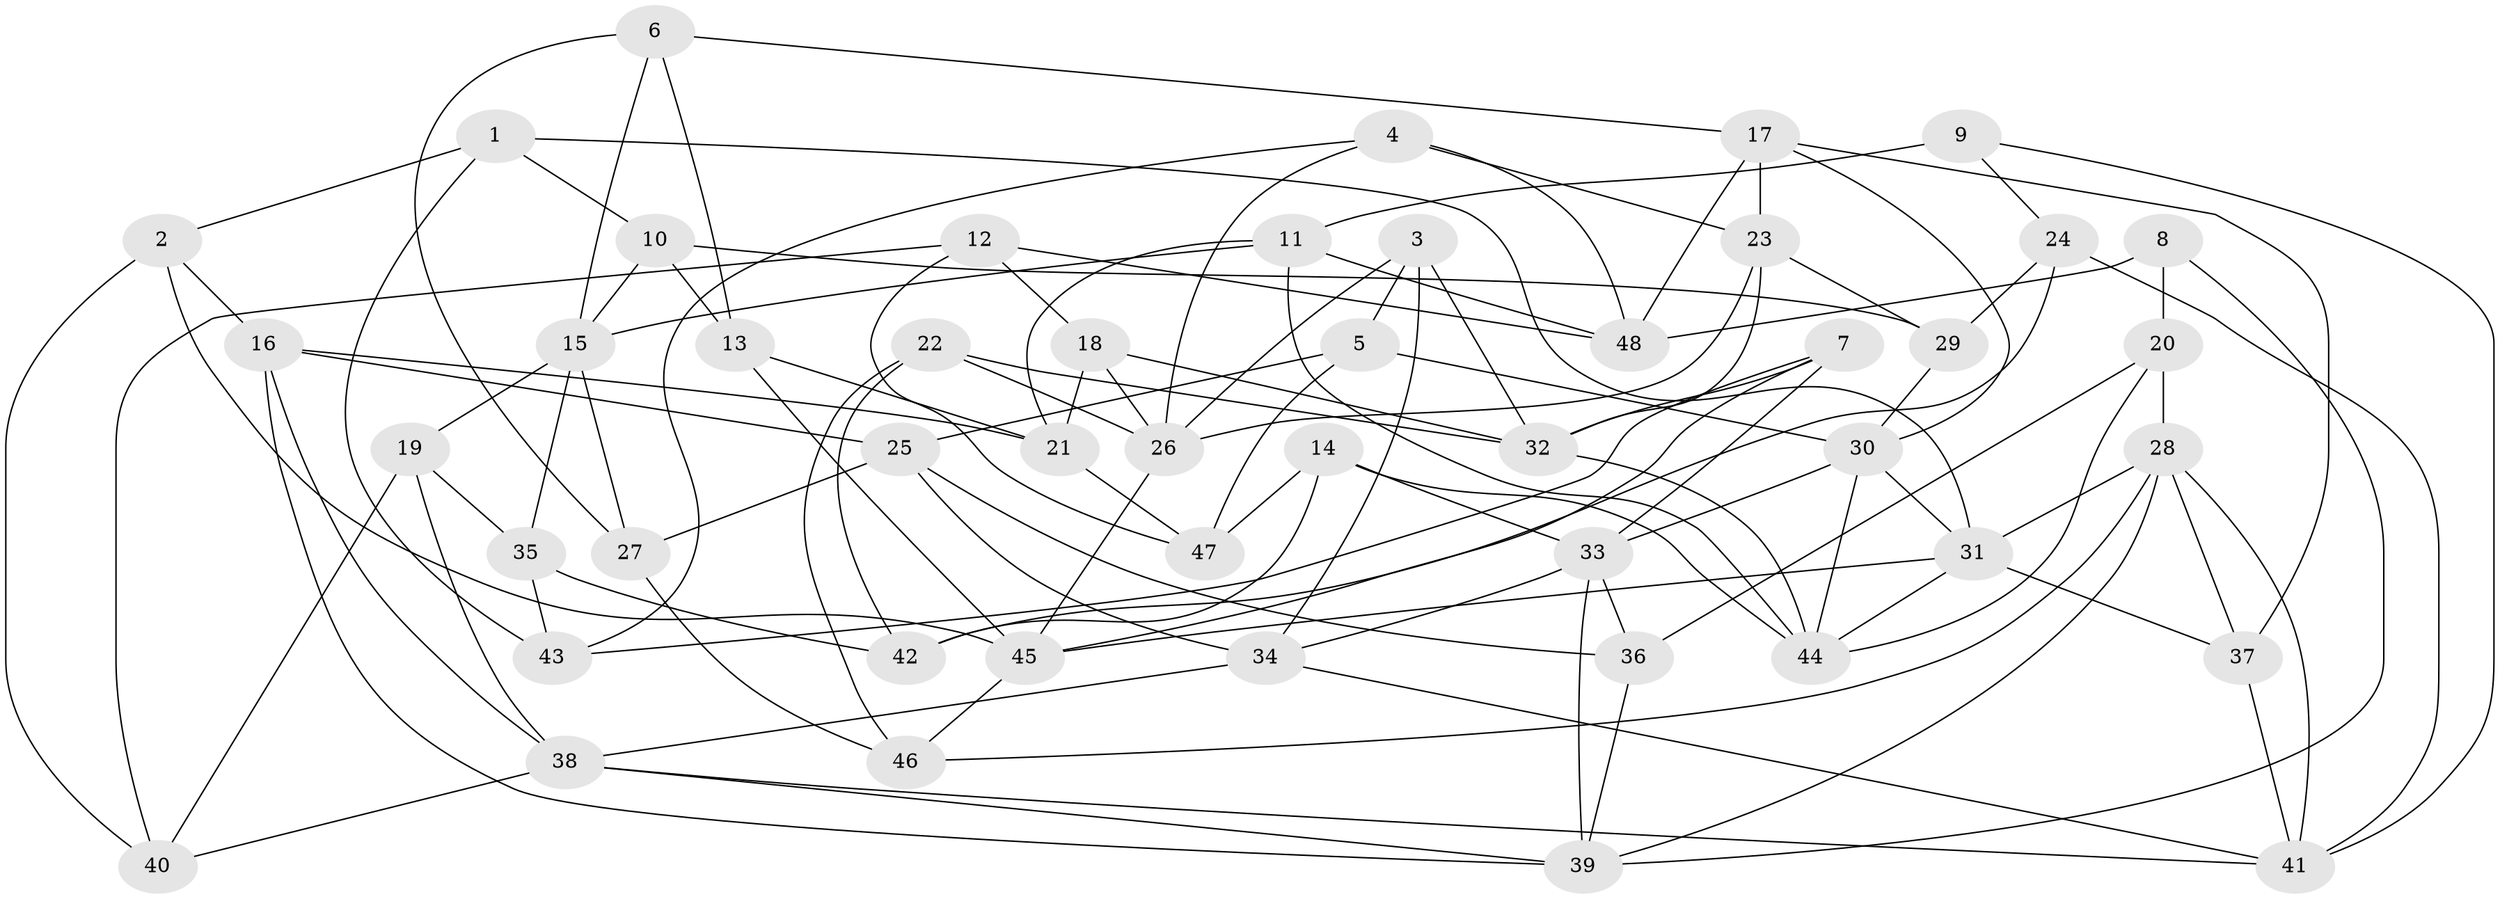 // original degree distribution, {4: 1.0}
// Generated by graph-tools (version 1.1) at 2025/38/03/04/25 23:38:06]
// undirected, 48 vertices, 111 edges
graph export_dot {
  node [color=gray90,style=filled];
  1;
  2;
  3;
  4;
  5;
  6;
  7;
  8;
  9;
  10;
  11;
  12;
  13;
  14;
  15;
  16;
  17;
  18;
  19;
  20;
  21;
  22;
  23;
  24;
  25;
  26;
  27;
  28;
  29;
  30;
  31;
  32;
  33;
  34;
  35;
  36;
  37;
  38;
  39;
  40;
  41;
  42;
  43;
  44;
  45;
  46;
  47;
  48;
  1 -- 2 [weight=1.0];
  1 -- 10 [weight=1.0];
  1 -- 31 [weight=1.0];
  1 -- 43 [weight=1.0];
  2 -- 16 [weight=1.0];
  2 -- 40 [weight=1.0];
  2 -- 45 [weight=1.0];
  3 -- 5 [weight=1.0];
  3 -- 26 [weight=1.0];
  3 -- 32 [weight=1.0];
  3 -- 34 [weight=1.0];
  4 -- 23 [weight=1.0];
  4 -- 26 [weight=1.0];
  4 -- 43 [weight=1.0];
  4 -- 48 [weight=1.0];
  5 -- 25 [weight=1.0];
  5 -- 30 [weight=1.0];
  5 -- 47 [weight=1.0];
  6 -- 13 [weight=1.0];
  6 -- 15 [weight=1.0];
  6 -- 17 [weight=1.0];
  6 -- 27 [weight=1.0];
  7 -- 32 [weight=1.0];
  7 -- 33 [weight=1.0];
  7 -- 43 [weight=1.0];
  7 -- 45 [weight=1.0];
  8 -- 20 [weight=1.0];
  8 -- 39 [weight=1.0];
  8 -- 48 [weight=2.0];
  9 -- 11 [weight=2.0];
  9 -- 24 [weight=1.0];
  9 -- 41 [weight=1.0];
  10 -- 13 [weight=1.0];
  10 -- 15 [weight=1.0];
  10 -- 29 [weight=1.0];
  11 -- 15 [weight=1.0];
  11 -- 21 [weight=1.0];
  11 -- 44 [weight=1.0];
  11 -- 48 [weight=1.0];
  12 -- 18 [weight=1.0];
  12 -- 40 [weight=1.0];
  12 -- 47 [weight=1.0];
  12 -- 48 [weight=1.0];
  13 -- 21 [weight=1.0];
  13 -- 45 [weight=1.0];
  14 -- 33 [weight=1.0];
  14 -- 42 [weight=1.0];
  14 -- 44 [weight=1.0];
  14 -- 47 [weight=1.0];
  15 -- 19 [weight=1.0];
  15 -- 27 [weight=1.0];
  15 -- 35 [weight=1.0];
  16 -- 21 [weight=2.0];
  16 -- 25 [weight=1.0];
  16 -- 38 [weight=1.0];
  16 -- 39 [weight=1.0];
  17 -- 23 [weight=2.0];
  17 -- 30 [weight=1.0];
  17 -- 37 [weight=1.0];
  17 -- 48 [weight=1.0];
  18 -- 21 [weight=1.0];
  18 -- 26 [weight=1.0];
  18 -- 32 [weight=1.0];
  19 -- 35 [weight=1.0];
  19 -- 38 [weight=1.0];
  19 -- 40 [weight=1.0];
  20 -- 28 [weight=1.0];
  20 -- 36 [weight=1.0];
  20 -- 44 [weight=1.0];
  21 -- 47 [weight=1.0];
  22 -- 26 [weight=1.0];
  22 -- 32 [weight=1.0];
  22 -- 42 [weight=1.0];
  22 -- 46 [weight=1.0];
  23 -- 26 [weight=1.0];
  23 -- 29 [weight=1.0];
  23 -- 32 [weight=1.0];
  24 -- 29 [weight=1.0];
  24 -- 41 [weight=1.0];
  24 -- 42 [weight=1.0];
  25 -- 27 [weight=1.0];
  25 -- 34 [weight=2.0];
  25 -- 36 [weight=1.0];
  26 -- 45 [weight=1.0];
  27 -- 46 [weight=1.0];
  28 -- 31 [weight=1.0];
  28 -- 37 [weight=1.0];
  28 -- 39 [weight=1.0];
  28 -- 41 [weight=1.0];
  28 -- 46 [weight=1.0];
  29 -- 30 [weight=1.0];
  30 -- 31 [weight=1.0];
  30 -- 33 [weight=1.0];
  30 -- 44 [weight=1.0];
  31 -- 37 [weight=1.0];
  31 -- 44 [weight=1.0];
  31 -- 45 [weight=1.0];
  32 -- 44 [weight=1.0];
  33 -- 34 [weight=1.0];
  33 -- 36 [weight=1.0];
  33 -- 39 [weight=1.0];
  34 -- 38 [weight=1.0];
  34 -- 41 [weight=1.0];
  35 -- 42 [weight=1.0];
  35 -- 43 [weight=1.0];
  36 -- 39 [weight=1.0];
  37 -- 41 [weight=1.0];
  38 -- 39 [weight=1.0];
  38 -- 40 [weight=1.0];
  38 -- 41 [weight=1.0];
  45 -- 46 [weight=1.0];
}
